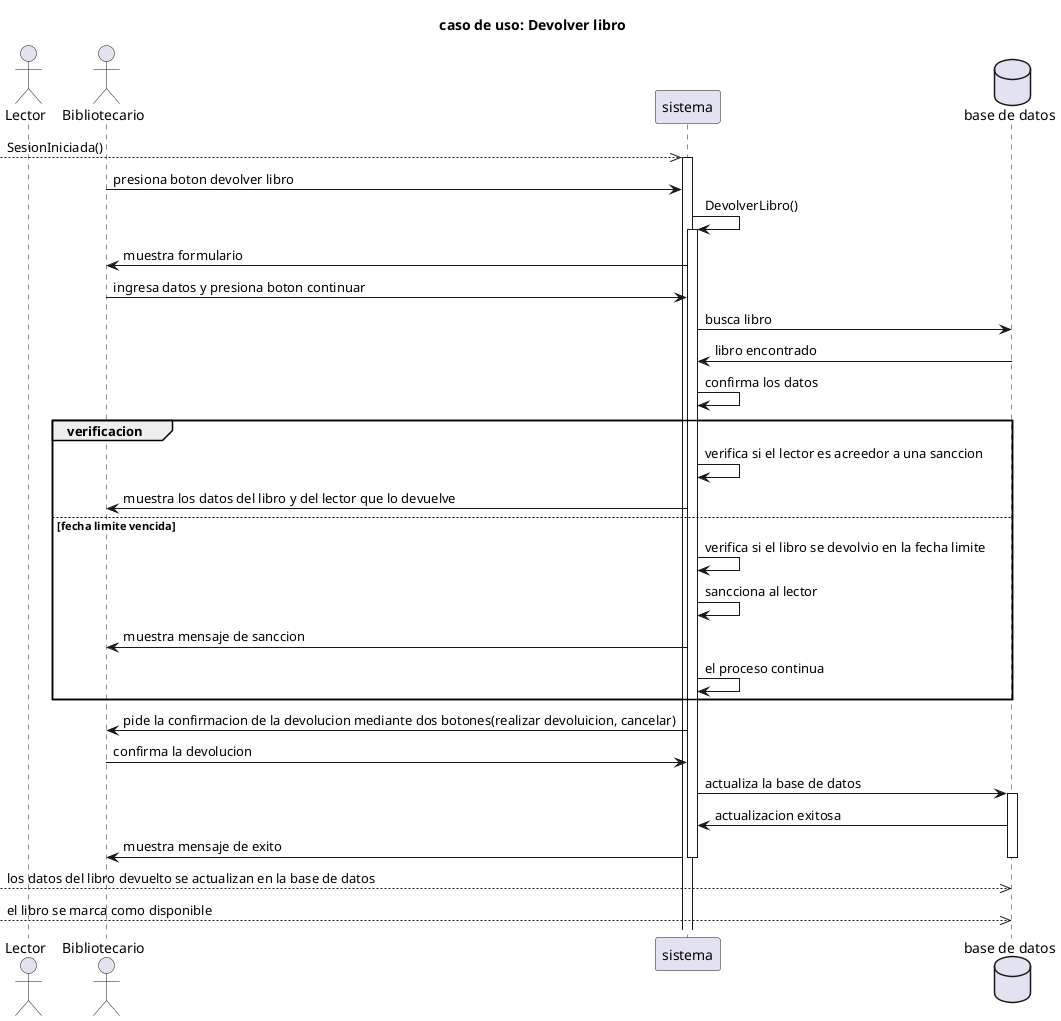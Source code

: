 @startuml
title caso de uso: Devolver libro

actor "Lector" as U
actor "Bibliotecario" as B
participant "sistema" as S
database "base de datos" as BD
-->>S: SesionIniciada()
activate S
B -> S: presiona boton devolver libro
S->S: DevolverLibro()
activate S
S->B: muestra formulario
B->S : ingresa datos y presiona boton continuar
S->BD: busca libro
BD->S: libro encontrado
S->S : confirma los datos
group verificacion
S->S: verifica si el lector es acreedor a una sanccion
S->B:muestra los datos del libro y del lector que lo devuelve
else fecha limite vencida
S->S: verifica si el libro se devolvio en la fecha limite
S->S: sancciona al lector
S->B: muestra mensaje de sanccion
S-> S:el proceso continua
end
S->B: pide la confirmacion de la devolucion mediante dos botones(realizar devoluicion, cancelar)
B->S: confirma la devolucion 
S->BD: actualiza la base de datos
activate BD
BD->S: actualizacion exitosa
S->B: muestra mensaje de exito
deactivate BD
deactivate S
-->>BD: los datos del libro devuelto se actualizan en la base de datos
-->>BD:el libro se marca como disponible

@enduml